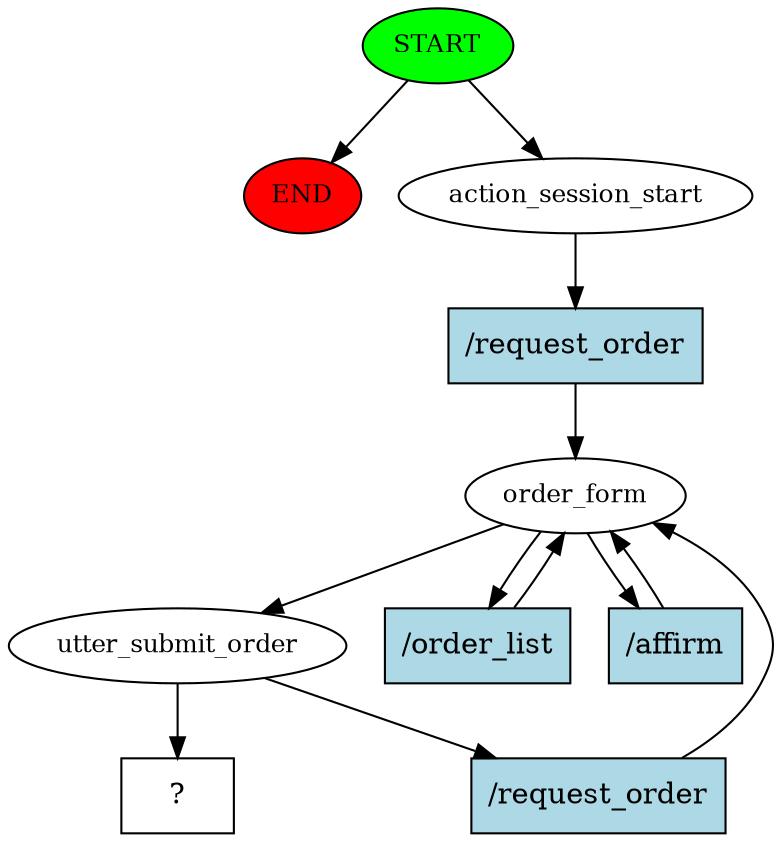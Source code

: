 digraph  {
0 [class="start active", fillcolor=green, fontsize=12, label=START, style=filled];
"-1" [class=end, fillcolor=red, fontsize=12, label=END, style=filled];
1 [class=active, fontsize=12, label=action_session_start];
2 [class=active, fontsize=12, label=order_form];
4 [class=active, fontsize=12, label=utter_submit_order];
9 [class="intent dashed active", label="  ?  ", shape=rect];
10 [class="intent active", fillcolor=lightblue, label="/request_order", shape=rect, style=filled];
11 [class="intent active", fillcolor=lightblue, label="/order_list", shape=rect, style=filled];
12 [class="intent active", fillcolor=lightblue, label="/affirm", shape=rect, style=filled];
13 [class="intent active", fillcolor=lightblue, label="/request_order", shape=rect, style=filled];
0 -> "-1"  [class="", key=NONE, label=""];
0 -> 1  [class=active, key=NONE, label=""];
1 -> 10  [class=active, key=0];
2 -> 4  [class=active, key=NONE, label=""];
2 -> 11  [class=active, key=0];
2 -> 12  [class=active, key=0];
4 -> 9  [class=active, key=NONE, label=""];
4 -> 13  [class=active, key=0];
10 -> 2  [class=active, key=0];
11 -> 2  [class=active, key=0];
12 -> 2  [class=active, key=0];
13 -> 2  [class=active, key=0];
}
